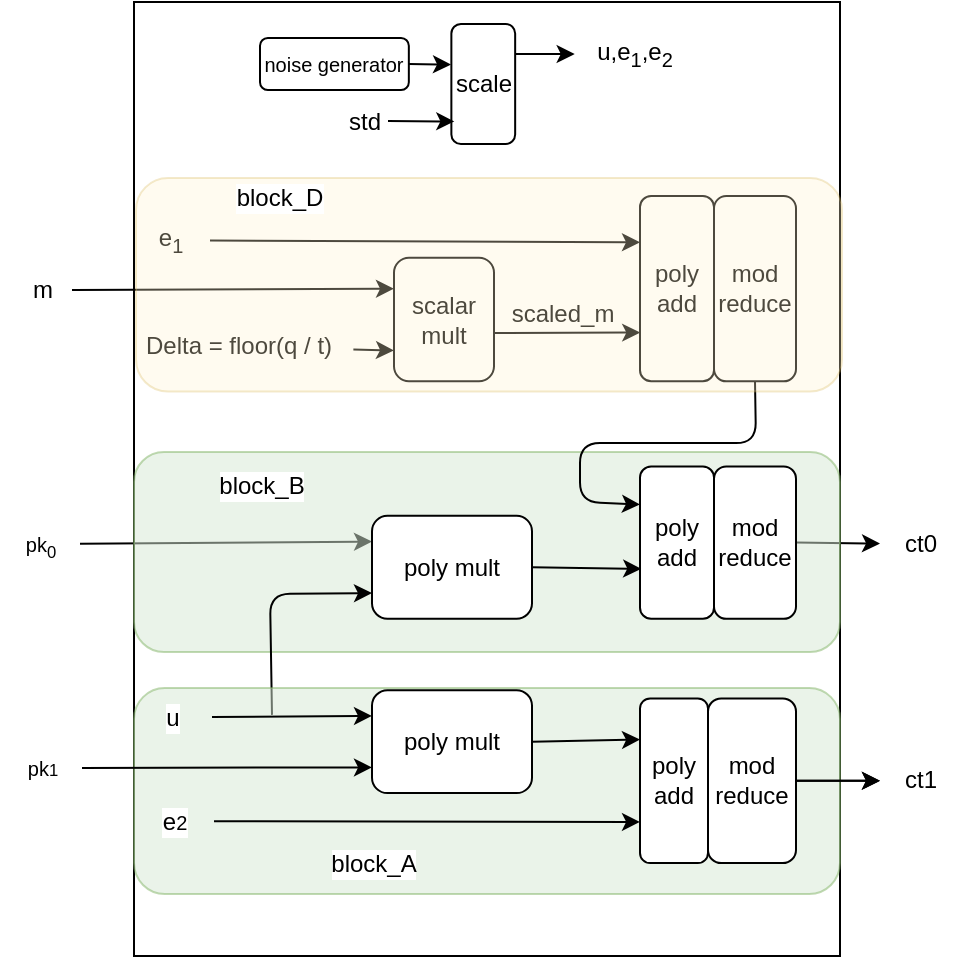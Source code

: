 <mxfile>
    <diagram id="ZrUhY7A_KHqil4dvwyKr" name="Page-1">
        <mxGraphModel dx="832" dy="589" grid="1" gridSize="1" guides="1" tooltips="1" connect="1" arrows="1" fold="1" page="1" pageScale="1" pageWidth="1169" pageHeight="827" background="none" math="0" shadow="0">
            <root>
                <mxCell id="0"/>
                <mxCell id="1" parent="0"/>
                <mxCell id="75" value="" style="rounded=0;whiteSpace=wrap;html=1;" parent="1" vertex="1">
                    <mxGeometry x="377" y="53" width="353" height="477" as="geometry"/>
                </mxCell>
                <mxCell id="20" value="ct0" style="text;html=1;align=center;verticalAlign=middle;resizable=0;points=[];autosize=1;strokeColor=none;fillColor=none;" parent="1" vertex="1">
                    <mxGeometry x="750" y="309" width="40" height="30" as="geometry"/>
                </mxCell>
                <mxCell id="27" style="edgeStyle=none;html=1;exitX=1;exitY=0.5;exitDx=0;exitDy=0;" parent="1" source="69" target="20" edge="1">
                    <mxGeometry relative="1" as="geometry">
                        <mxPoint x="760" y="333" as="targetPoint"/>
                        <mxPoint x="720" y="334" as="sourcePoint"/>
                    </mxGeometry>
                </mxCell>
                <mxCell id="14" value="" style="endArrow=classic;html=1;entryX=0;entryY=0.25;entryDx=0;entryDy=0;" parent="1" source="16" target="2" edge="1">
                    <mxGeometry width="50" height="50" relative="1" as="geometry">
                        <mxPoint x="413" y="328" as="sourcePoint"/>
                        <mxPoint x="533" y="415" as="targetPoint"/>
                    </mxGeometry>
                </mxCell>
                <mxCell id="16" value="&lt;span style=&quot;font-size: 10px;&quot;&gt;pk&lt;sub&gt;0&lt;/sub&gt;&lt;/span&gt;" style="text;html=1;align=center;verticalAlign=middle;resizable=0;points=[];autosize=1;strokeColor=none;fillColor=none;" parent="1" vertex="1">
                    <mxGeometry x="310" y="309" width="40" height="30" as="geometry"/>
                </mxCell>
                <mxCell id="6" value="" style="endArrow=classic;html=1;entryX=0;entryY=0.25;entryDx=0;entryDy=0;" parent="1" source="11" target="7" edge="1">
                    <mxGeometry width="50" height="50" relative="1" as="geometry">
                        <mxPoint x="415" y="205" as="sourcePoint"/>
                        <mxPoint x="575" y="205" as="targetPoint"/>
                    </mxGeometry>
                </mxCell>
                <mxCell id="11" value="m" style="text;html=1;align=center;verticalAlign=middle;resizable=0;points=[];autosize=1;strokeColor=none;fillColor=none;" parent="1" vertex="1">
                    <mxGeometry x="316" y="182" width="30" height="30" as="geometry"/>
                </mxCell>
                <mxCell id="77" value="" style="rounded=1;whiteSpace=wrap;html=1;fillColor=#d5e8d4;fillStyle=auto;opacity=50;strokeColor=#82b366;" vertex="1" parent="1">
                    <mxGeometry x="377" y="278" width="353" height="100" as="geometry"/>
                </mxCell>
                <mxCell id="76" value="" style="group" parent="1" vertex="1" connectable="0">
                    <mxGeometry x="370" y="150" width="361" height="349" as="geometry"/>
                </mxCell>
                <mxCell id="2" value="poly mult" style="rounded=1;whiteSpace=wrap;html=1;" parent="76" vertex="1">
                    <mxGeometry x="126" y="159.926" width="80" height="51.475" as="geometry"/>
                </mxCell>
                <mxCell id="3" value="poly add" style="rounded=1;whiteSpace=wrap;html=1;" parent="76" vertex="1">
                    <mxGeometry x="260" y="135.218" width="37" height="76.183" as="geometry"/>
                </mxCell>
                <mxCell id="26" style="edgeStyle=none;html=1;exitX=1;exitY=0.5;exitDx=0;exitDy=0;entryX=0.016;entryY=0.672;entryDx=0;entryDy=0;entryPerimeter=0;" parent="76" source="2" target="3" edge="1">
                    <mxGeometry relative="1" as="geometry">
                        <mxPoint x="220" y="185.149" as="targetPoint"/>
                    </mxGeometry>
                </mxCell>
                <mxCell id="15" value="" style="endArrow=classic;html=1;entryX=0;entryY=0.75;entryDx=0;entryDy=0;" parent="76" target="2" edge="1">
                    <mxGeometry width="50" height="50" relative="1" as="geometry">
                        <mxPoint x="76" y="259.434" as="sourcePoint"/>
                        <mxPoint x="173" y="175.015" as="targetPoint"/>
                        <Array as="points">
                            <mxPoint x="75" y="199"/>
                        </Array>
                    </mxGeometry>
                </mxCell>
                <mxCell id="7" value="scalar mult" style="rounded=1;whiteSpace=wrap;html=1;" parent="76" vertex="1">
                    <mxGeometry x="137" y="30.885" width="50" height="61.77" as="geometry"/>
                </mxCell>
                <mxCell id="9" value="" style="endArrow=classic;html=1;entryX=0;entryY=0.75;entryDx=0;entryDy=0;exitX=1.015;exitY=0.557;exitDx=0;exitDy=0;exitPerimeter=0;" parent="76" source="10" target="7" edge="1">
                    <mxGeometry width="50" height="50" relative="1" as="geometry">
                        <mxPoint x="45" y="77.212" as="sourcePoint"/>
                        <mxPoint x="95" y="-15.442" as="targetPoint"/>
                    </mxGeometry>
                </mxCell>
                <mxCell id="10" value="Delta = floor(q / t)" style="text;html=1;align=center;verticalAlign=middle;resizable=0;points=[];autosize=1;strokeColor=none;fillColor=none;" parent="76" vertex="1">
                    <mxGeometry x="3" y="61.711" width="112" height="27" as="geometry"/>
                </mxCell>
                <mxCell id="12" value="e&lt;sub&gt;1&lt;/sub&gt;" style="text;html=1;align=center;verticalAlign=middle;resizable=0;points=[];autosize=1;strokeColor=none;fillColor=none;" parent="76" vertex="1">
                    <mxGeometry x="5" y="7.206" width="40" height="30" as="geometry"/>
                </mxCell>
                <mxCell id="23" value="scaled_m" style="text;html=1;align=center;verticalAlign=middle;resizable=0;points=[];autosize=1;strokeColor=none;fillColor=none;" parent="76" vertex="1">
                    <mxGeometry x="185.5" y="44.268" width="70" height="30" as="geometry"/>
                </mxCell>
                <mxCell id="24" value="poly add" style="rounded=1;whiteSpace=wrap;html=1;" parent="76" vertex="1">
                    <mxGeometry x="260" width="37" height="92.655" as="geometry"/>
                </mxCell>
                <mxCell id="8" style="edgeStyle=none;html=1;entryX=0.003;entryY=0.737;entryDx=0;entryDy=0;exitX=1;exitY=0.609;exitDx=0;exitDy=0;exitPerimeter=0;entryPerimeter=0;" parent="76" source="7" target="24" edge="1">
                    <mxGeometry relative="1" as="geometry">
                        <mxPoint x="140" y="72.065" as="sourcePoint"/>
                        <mxPoint x="204.02" y="74.35" as="targetPoint"/>
                        <Array as="points"/>
                    </mxGeometry>
                </mxCell>
                <mxCell id="28" style="edgeStyle=none;html=1;entryX=0;entryY=0.25;entryDx=0;entryDy=0;exitX=0.5;exitY=1;exitDx=0;exitDy=0;" parent="76" source="68" target="3" edge="1">
                    <mxGeometry relative="1" as="geometry">
                        <Array as="points">
                            <mxPoint x="318" y="123.54"/>
                            <mxPoint x="230" y="123.54"/>
                            <mxPoint x="230" y="153"/>
                        </Array>
                    </mxGeometry>
                </mxCell>
                <mxCell id="5" value="" style="endArrow=classic;html=1;entryX=0;entryY=0.25;entryDx=0;entryDy=0;" parent="76" source="12" target="24" edge="1">
                    <mxGeometry width="50" height="50" relative="1" as="geometry">
                        <mxPoint x="40" y="23.678" as="sourcePoint"/>
                        <mxPoint x="190" y="10.295" as="targetPoint"/>
                        <Array as="points"/>
                    </mxGeometry>
                </mxCell>
                <mxCell id="68" value="mod reduce" style="rounded=1;whiteSpace=wrap;html=1;" parent="76" vertex="1">
                    <mxGeometry x="297" width="41" height="92.655" as="geometry"/>
                </mxCell>
                <mxCell id="69" value="mod reduce" style="rounded=1;whiteSpace=wrap;html=1;" parent="76" vertex="1">
                    <mxGeometry x="297" y="135.218" width="41" height="76.183" as="geometry"/>
                </mxCell>
                <mxCell id="78" value="" style="rounded=1;whiteSpace=wrap;html=1;fillColor=#d5e8d4;fillStyle=auto;opacity=50;strokeColor=#82b366;" vertex="1" parent="76">
                    <mxGeometry x="7" y="246.05" width="353" height="102.95" as="geometry"/>
                </mxCell>
                <mxCell id="31" value="poly mult" style="rounded=1;whiteSpace=wrap;html=1;" parent="76" vertex="1">
                    <mxGeometry x="126" y="247.08" width="80" height="51.475" as="geometry"/>
                </mxCell>
                <mxCell id="32" value="poly add" style="rounded=1;whiteSpace=wrap;html=1;" parent="76" vertex="1">
                    <mxGeometry x="260" y="251.198" width="34" height="82.36" as="geometry"/>
                </mxCell>
                <mxCell id="33" style="edgeStyle=none;html=1;exitX=1;exitY=0.5;exitDx=0;exitDy=0;entryX=0;entryY=0.25;entryDx=0;entryDy=0;" parent="76" source="31" target="32" edge="1">
                    <mxGeometry relative="1" as="geometry">
                        <mxPoint x="226" y="271.788" as="targetPoint"/>
                    </mxGeometry>
                </mxCell>
                <mxCell id="39" value="e&lt;span style=&quot;font-size: 10px;&quot;&gt;2&lt;/span&gt;" style="text;html=1;align=center;verticalAlign=middle;resizable=0;points=[];autosize=1;labelBackgroundColor=#FFFFFF;" parent="76" vertex="1">
                    <mxGeometry x="7" y="297.525" width="40" height="30" as="geometry"/>
                </mxCell>
                <mxCell id="40" value="" style="endArrow=classic;html=1;entryX=0;entryY=0.25;entryDx=0;entryDy=0;labelBackgroundColor=default;" parent="76" target="31" edge="1">
                    <mxGeometry width="50" height="50" relative="1" as="geometry">
                        <mxPoint x="46" y="260.463" as="sourcePoint"/>
                        <mxPoint x="166" y="350.029" as="targetPoint"/>
                    </mxGeometry>
                </mxCell>
                <mxCell id="44" value="u" style="text;html=1;align=center;verticalAlign=middle;resizable=0;points=[];autosize=1;labelBackgroundColor=#FFFFFF;" parent="76" vertex="1">
                    <mxGeometry x="11" y="246.05" width="30" height="30" as="geometry"/>
                </mxCell>
                <mxCell id="50" value="" style="endArrow=classic;html=1;entryX=0;entryY=0.75;entryDx=0;entryDy=0;" parent="76" source="39" target="32" edge="1">
                    <mxGeometry width="50" height="50" relative="1" as="geometry">
                        <mxPoint x="50" y="313.997" as="sourcePoint"/>
                        <mxPoint x="226" y="318.115" as="targetPoint"/>
                        <Array as="points"/>
                    </mxGeometry>
                </mxCell>
                <mxCell id="70" value="mod&lt;br&gt;reduce" style="rounded=1;whiteSpace=wrap;html=1;" parent="76" vertex="1">
                    <mxGeometry x="294" y="251.198" width="44" height="82.36" as="geometry"/>
                </mxCell>
                <mxCell id="80" value="block_A" style="text;html=1;strokeColor=none;fillColor=none;align=center;verticalAlign=middle;whiteSpace=wrap;rounded=0;labelBackgroundColor=#FFFFFF;fillStyle=hatch;" vertex="1" parent="76">
                    <mxGeometry x="97" y="318.115" width="60" height="30.885" as="geometry"/>
                </mxCell>
                <mxCell id="108" value="" style="rounded=1;whiteSpace=wrap;html=1;fillColor=#fff2cc;fillStyle=auto;strokeColor=#d6b656;opacity=30;" vertex="1" parent="76">
                    <mxGeometry x="8" y="-9" width="353" height="106.8" as="geometry"/>
                </mxCell>
                <mxCell id="43" value="ct1" style="text;html=1;align=center;verticalAlign=middle;resizable=0;points=[];autosize=1;strokeColor=none;fillColor=none;" parent="1" vertex="1">
                    <mxGeometry x="750" y="427.38" width="40" height="30" as="geometry"/>
                </mxCell>
                <mxCell id="46" style="edgeStyle=none;html=1;exitX=1;exitY=0.5;exitDx=0;exitDy=0;" parent="1" source="70" target="43" edge="1">
                    <mxGeometry relative="1" as="geometry">
                        <mxPoint x="696" y="449" as="targetPoint"/>
                        <mxPoint x="666" y="449" as="sourcePoint"/>
                    </mxGeometry>
                </mxCell>
                <mxCell id="41" value="" style="endArrow=classic;html=1;entryX=0;entryY=0.75;entryDx=0;entryDy=0;" parent="1" source="42" target="31" edge="1">
                    <mxGeometry width="50" height="50" relative="1" as="geometry">
                        <mxPoint x="416" y="438" as="sourcePoint"/>
                        <mxPoint x="546" y="440" as="targetPoint"/>
                    </mxGeometry>
                </mxCell>
                <mxCell id="42" value="&lt;span style=&quot;font-size: 10px;&quot;&gt;pk&lt;/span&gt;&lt;span style=&quot;font-size: 8.333px;&quot;&gt;1&lt;/span&gt;" style="text;html=1;align=center;verticalAlign=middle;resizable=0;points=[];autosize=1;strokeColor=none;fillColor=none;" parent="1" vertex="1">
                    <mxGeometry x="311" y="421" width="40" height="30" as="geometry"/>
                </mxCell>
                <mxCell id="72" style="edgeStyle=none;html=1;" parent="1" source="70" target="43" edge="1">
                    <mxGeometry relative="1" as="geometry"/>
                </mxCell>
                <mxCell id="74" value="" style="group" parent="1" vertex="1" connectable="0">
                    <mxGeometry x="440" y="70" width="202" height="100" as="geometry"/>
                </mxCell>
                <mxCell id="66" value="std" style="text;html=1;align=center;verticalAlign=top;resizable=0;points=[];autosize=1;strokeColor=none;fillColor=none;spacing=-3;" parent="74" vertex="1">
                    <mxGeometry x="39.004" y="34" width="25" height="17" as="geometry"/>
                </mxCell>
                <mxCell id="59" value="&lt;font style=&quot;font-size: 10px;&quot;&gt;noise generator&lt;/font&gt;" style="rounded=1;whiteSpace=wrap;html=1;" parent="74" vertex="1">
                    <mxGeometry y="1" width="74.42" height="26" as="geometry"/>
                </mxCell>
                <mxCell id="62" value="u,e&lt;sub&gt;1&lt;/sub&gt;,e&lt;sub&gt;2&lt;/sub&gt;" style="text;html=1;align=center;verticalAlign=middle;resizable=0;points=[];autosize=1;strokeColor=none;fillColor=none;" parent="74" vertex="1">
                    <mxGeometry x="157.347" y="-6" width="60" height="30" as="geometry"/>
                </mxCell>
                <mxCell id="67" style="edgeStyle=none;html=1;exitX=1;exitY=0.25;exitDx=0;exitDy=0;" parent="74" source="64" target="62" edge="1">
                    <mxGeometry relative="1" as="geometry"/>
                </mxCell>
                <mxCell id="64" value="scale" style="rounded=1;whiteSpace=wrap;html=1;" parent="74" vertex="1">
                    <mxGeometry x="95.684" y="-6" width="31.895" height="60" as="geometry"/>
                </mxCell>
                <mxCell id="60" style="edgeStyle=none;html=1;exitX=1;exitY=0.5;exitDx=0;exitDy=0;entryX=-0.006;entryY=0.338;entryDx=0;entryDy=0;entryPerimeter=0;" parent="74" source="59" target="64" edge="1">
                    <mxGeometry relative="1" as="geometry">
                        <mxPoint x="148.842" y="13.857" as="targetPoint"/>
                        <Array as="points"/>
                    </mxGeometry>
                </mxCell>
                <mxCell id="65" value="" style="endArrow=classic;html=1;entryX=0.046;entryY=0.812;entryDx=0;entryDy=0;entryPerimeter=0;" parent="74" target="64" edge="1" source="66">
                    <mxGeometry width="50" height="50" relative="1" as="geometry">
                        <mxPoint x="111.632" y="74" as="sourcePoint"/>
                        <mxPoint x="180.737" y="14" as="targetPoint"/>
                    </mxGeometry>
                </mxCell>
                <mxCell id="107" value="block_B" style="text;html=1;strokeColor=none;fillColor=none;align=center;verticalAlign=middle;whiteSpace=wrap;rounded=0;labelBackgroundColor=#FFFFFF;fillStyle=hatch;" vertex="1" parent="1">
                    <mxGeometry x="411" y="280" width="60" height="30" as="geometry"/>
                </mxCell>
                <mxCell id="109" value="block_D" style="text;html=1;strokeColor=none;fillColor=none;align=center;verticalAlign=middle;whiteSpace=wrap;rounded=0;labelBackgroundColor=#FFFFFF;fillStyle=hatch;" vertex="1" parent="1">
                    <mxGeometry x="420" y="136.001" width="60" height="30.885" as="geometry"/>
                </mxCell>
            </root>
        </mxGraphModel>
    </diagram>
</mxfile>